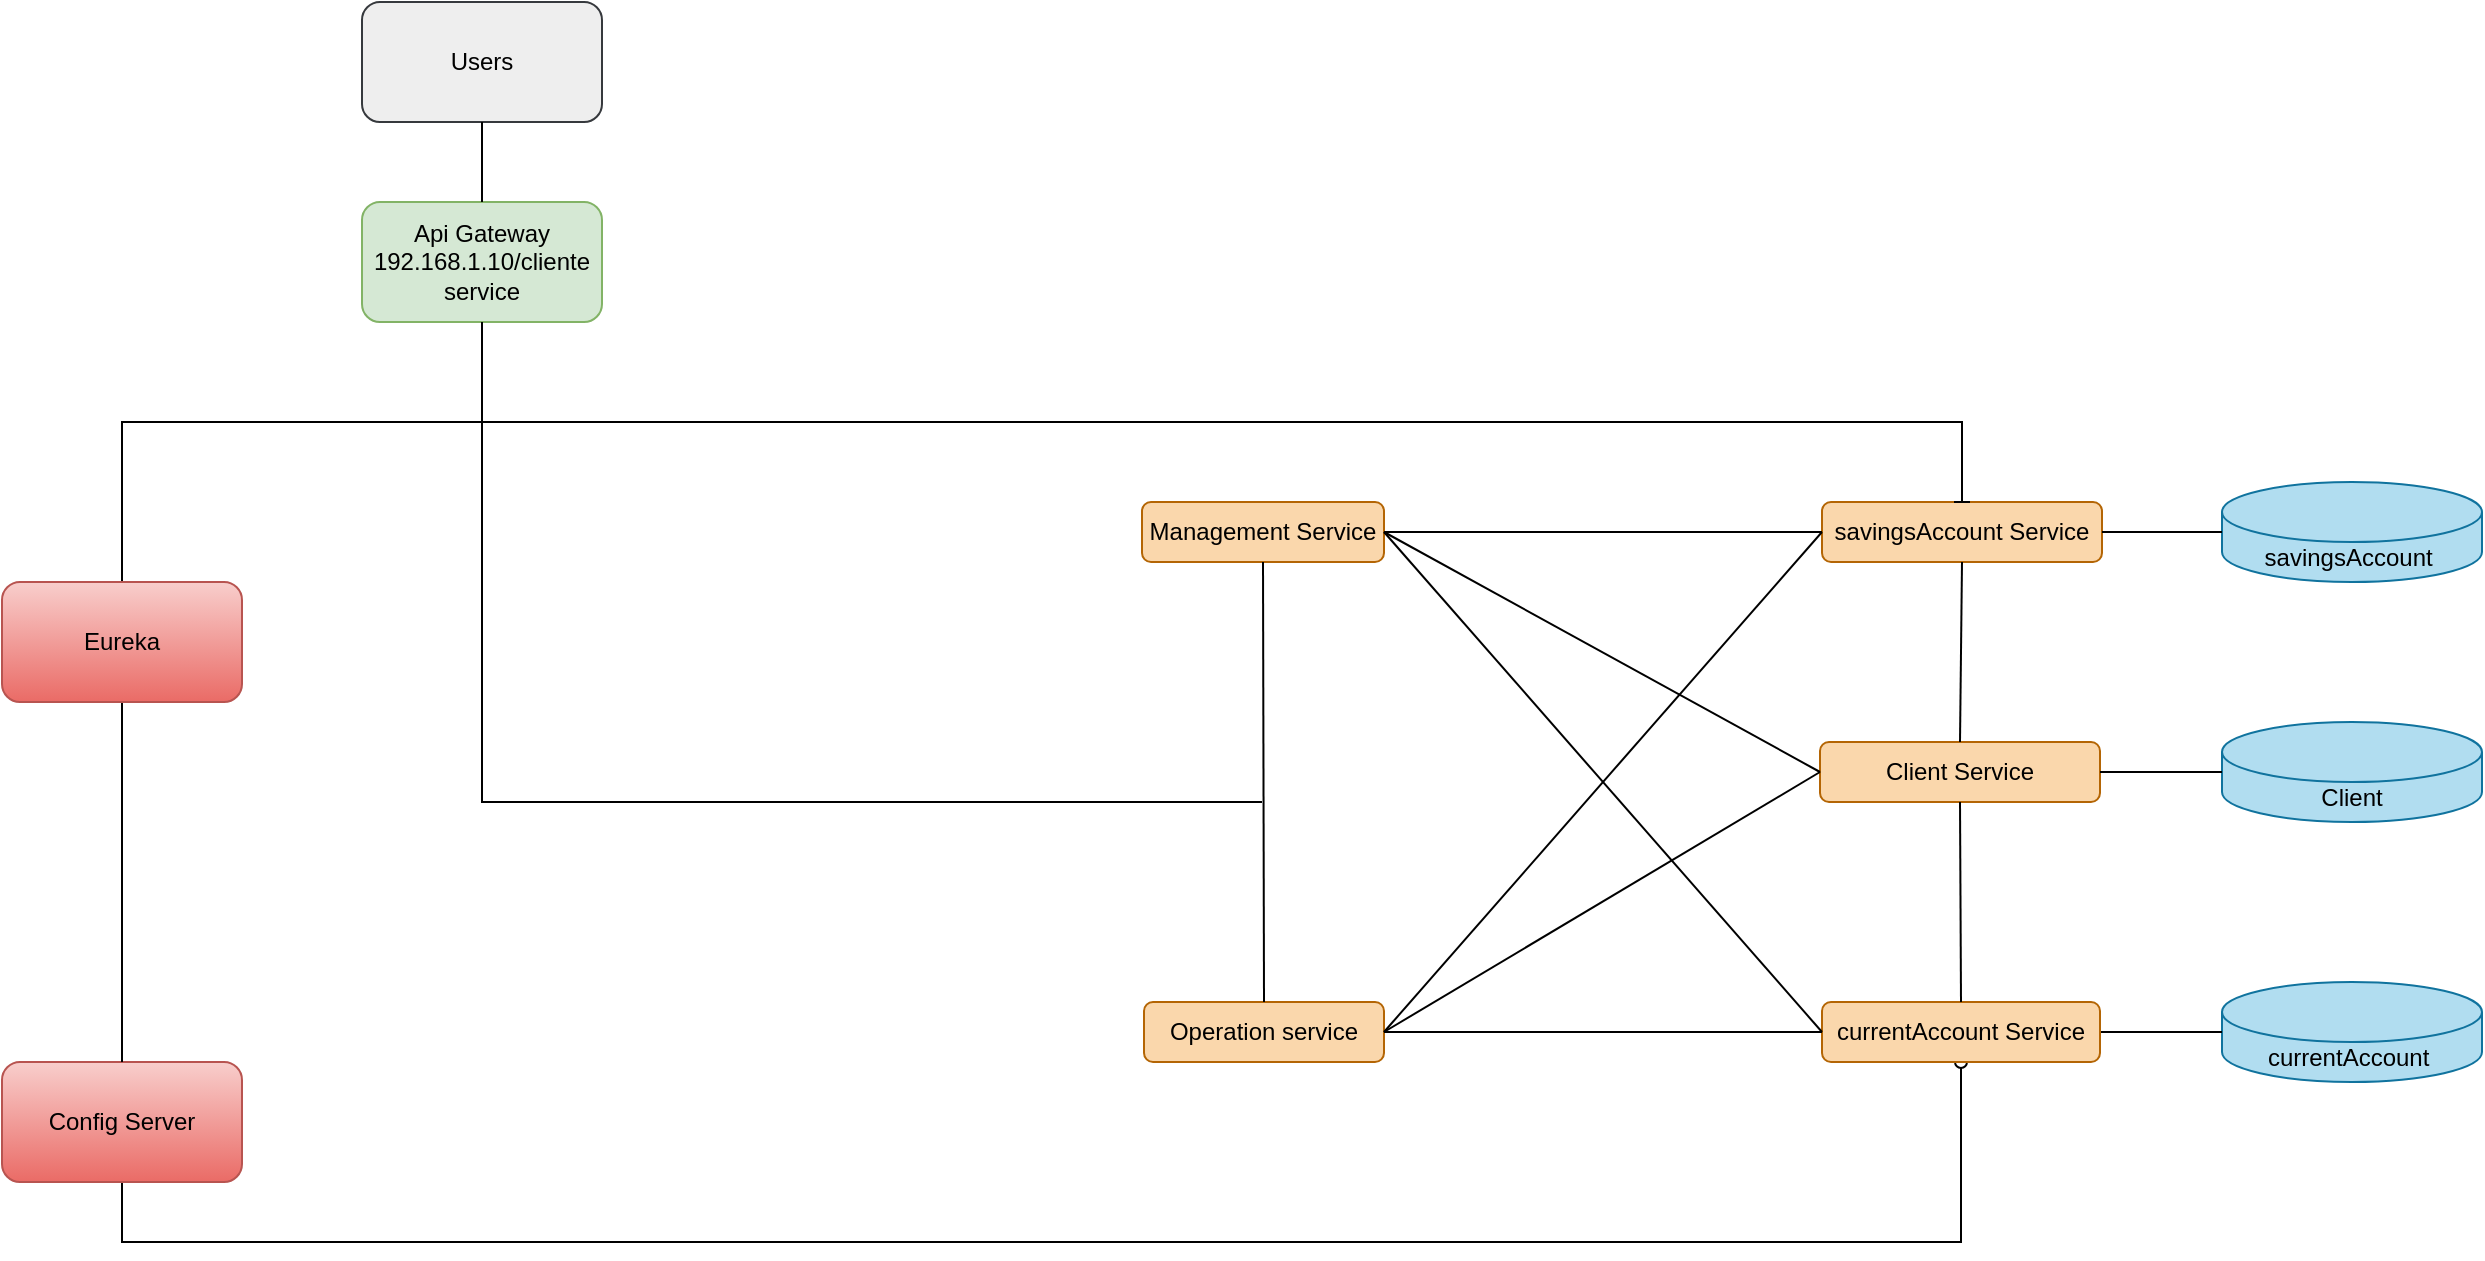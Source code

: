<mxfile version="19.0.0" type="device"><diagram id="itarBYFF7BNqtcAF35OI" name="Page-1"><mxGraphModel dx="2125" dy="684" grid="1" gridSize="10" guides="1" tooltips="1" connect="1" arrows="1" fold="1" page="1" pageScale="1" pageWidth="827" pageHeight="1169" math="0" shadow="0"><root><mxCell id="0"/><mxCell id="1" parent="0"/><mxCell id="LBWMY6b4UGYJHC2YobUw-3" value="savingsAccount&amp;nbsp;" style="shape=cylinder3;whiteSpace=wrap;html=1;boundedLbl=1;backgroundOutline=1;size=15;fillColor=#b1ddf0;strokeColor=#10739e;" parent="1" vertex="1"><mxGeometry x="620" y="290" width="130" height="50" as="geometry"/></mxCell><mxCell id="LBWMY6b4UGYJHC2YobUw-5" value="currentAccount&amp;nbsp;" style="shape=cylinder3;whiteSpace=wrap;html=1;boundedLbl=1;backgroundOutline=1;size=15;fillColor=#b1ddf0;strokeColor=#10739e;" parent="1" vertex="1"><mxGeometry x="620" y="540" width="130" height="50" as="geometry"/></mxCell><mxCell id="LBWMY6b4UGYJHC2YobUw-10" value="savingsAccount Service&lt;br&gt;" style="rounded=1;whiteSpace=wrap;html=1;fillColor=#fad7ac;strokeColor=#b46504;" parent="1" vertex="1"><mxGeometry x="420" y="300" width="140" height="30" as="geometry"/></mxCell><mxCell id="LBWMY6b4UGYJHC2YobUw-15" value="Management Service" style="rounded=1;whiteSpace=wrap;html=1;fillColor=#fad7ac;strokeColor=#b46504;" parent="1" vertex="1"><mxGeometry x="80" y="300" width="121" height="30" as="geometry"/></mxCell><mxCell id="LBWMY6b4UGYJHC2YobUw-16" value="Operation service" style="rounded=1;whiteSpace=wrap;html=1;fillColor=#fad7ac;strokeColor=#b46504;" parent="1" vertex="1"><mxGeometry x="81" y="550" width="120" height="30" as="geometry"/></mxCell><mxCell id="YmCmsYUd1AJkOyMbVIhM-13" style="edgeStyle=orthogonalEdgeStyle;orthogonalLoop=1;jettySize=auto;html=1;entryX=0.5;entryY=1;entryDx=0;entryDy=0;strokeColor=default;rounded=0;endArrow=oval;endFill=0;exitX=0.5;exitY=1;exitDx=0;exitDy=0;" parent="1" source="LBWMY6b4UGYJHC2YobUw-35" target="YmCmsYUd1AJkOyMbVIhM-12" edge="1"><mxGeometry relative="1" as="geometry"><Array as="points"><mxPoint x="-430" y="670"/><mxPoint x="490" y="670"/></Array><mxPoint x="412" y="667" as="targetPoint"/></mxGeometry></mxCell><mxCell id="LBWMY6b4UGYJHC2YobUw-35" value="Config Server" style="rounded=1;whiteSpace=wrap;html=1;fillColor=#f8cecc;gradientColor=#ea6b66;strokeColor=#b85450;" parent="1" vertex="1"><mxGeometry x="-490" y="580" width="120" height="60" as="geometry"/></mxCell><mxCell id="LBWMY6b4UGYJHC2YobUw-36" value="" style="endArrow=none;html=1;rounded=0;exitX=0.5;exitY=1;exitDx=0;exitDy=0;entryX=0.5;entryY=0;entryDx=0;entryDy=0;" parent="1" source="LBWMY6b4UGYJHC2YobUw-34" target="LBWMY6b4UGYJHC2YobUw-35" edge="1"><mxGeometry width="50" height="50" relative="1" as="geometry"><mxPoint x="540" y="410" as="sourcePoint"/><mxPoint x="590" y="360" as="targetPoint"/></mxGeometry></mxCell><mxCell id="LBWMY6b4UGYJHC2YobUw-39" value="Api Gateway&lt;br&gt;192.168.1.10/cliente service" style="rounded=1;whiteSpace=wrap;html=1;fillColor=#d5e8d4;strokeColor=#82b366;" parent="1" vertex="1"><mxGeometry x="-310" y="150" width="120" height="60" as="geometry"/></mxCell><mxCell id="LBWMY6b4UGYJHC2YobUw-43" value="Users" style="rounded=1;whiteSpace=wrap;html=1;fillColor=#eeeeee;strokeColor=#36393d;" parent="1" vertex="1"><mxGeometry x="-310" y="50" width="120" height="60" as="geometry"/></mxCell><mxCell id="LBWMY6b4UGYJHC2YobUw-46" value="" style="endArrow=none;html=1;rounded=0;entryX=0;entryY=0.5;entryDx=0;entryDy=0;entryPerimeter=0;exitX=1;exitY=0.5;exitDx=0;exitDy=0;" parent="1" source="LBWMY6b4UGYJHC2YobUw-10" target="LBWMY6b4UGYJHC2YobUw-3" edge="1"><mxGeometry width="50" height="50" relative="1" as="geometry"><mxPoint x="560" y="300" as="sourcePoint"/><mxPoint x="610" y="250" as="targetPoint"/></mxGeometry></mxCell><mxCell id="LBWMY6b4UGYJHC2YobUw-47" value="" style="endArrow=none;html=1;rounded=0;entryX=0;entryY=0.5;entryDx=0;entryDy=0;entryPerimeter=0;exitX=1;exitY=0.5;exitDx=0;exitDy=0;" parent="1" source="YmCmsYUd1AJkOyMbVIhM-12" target="LBWMY6b4UGYJHC2YobUw-5" edge="1"><mxGeometry width="50" height="50" relative="1" as="geometry"><mxPoint x="550" y="325" as="sourcePoint"/><mxPoint x="620" y="310" as="targetPoint"/></mxGeometry></mxCell><mxCell id="YmCmsYUd1AJkOyMbVIhM-12" value="currentAccount Service" style="rounded=1;whiteSpace=wrap;html=1;fillColor=#fad7ac;strokeColor=#b46504;" parent="1" vertex="1"><mxGeometry x="420" y="550" width="139" height="30" as="geometry"/></mxCell><mxCell id="YmCmsYUd1AJkOyMbVIhM-14" value="" style="endArrow=none;html=1;rounded=0;strokeColor=default;exitX=1;exitY=0.5;exitDx=0;exitDy=0;entryX=0;entryY=0.5;entryDx=0;entryDy=0;" parent="1" source="LBWMY6b4UGYJHC2YobUw-15" target="LBWMY6b4UGYJHC2YobUw-10" edge="1"><mxGeometry width="50" height="50" relative="1" as="geometry"><mxPoint x="240" y="600" as="sourcePoint"/><mxPoint x="320" y="300" as="targetPoint"/></mxGeometry></mxCell><mxCell id="YmCmsYUd1AJkOyMbVIhM-15" value="" style="endArrow=none;html=1;rounded=0;strokeColor=default;entryX=0;entryY=0.5;entryDx=0;entryDy=0;exitX=1;exitY=0.5;exitDx=0;exitDy=0;" parent="1" source="LBWMY6b4UGYJHC2YobUw-15" target="YmCmsYUd1AJkOyMbVIhM-12" edge="1"><mxGeometry width="50" height="50" relative="1" as="geometry"><mxPoint x="270" y="320" as="sourcePoint"/><mxPoint x="290" y="550" as="targetPoint"/></mxGeometry></mxCell><mxCell id="YmCmsYUd1AJkOyMbVIhM-22" value="" style="endArrow=none;html=1;rounded=0;strokeColor=default;entryX=0;entryY=0.5;entryDx=0;entryDy=0;exitX=1;exitY=0.5;exitDx=0;exitDy=0;" parent="1" source="LBWMY6b4UGYJHC2YobUw-16" target="YmCmsYUd1AJkOyMbVIhM-12" edge="1"><mxGeometry width="50" height="50" relative="1" as="geometry"><mxPoint x="220" y="470" as="sourcePoint"/><mxPoint x="290" y="550" as="targetPoint"/></mxGeometry></mxCell><mxCell id="YmCmsYUd1AJkOyMbVIhM-29" value="Client Service" style="rounded=1;whiteSpace=wrap;html=1;fillColor=#fad7ac;strokeColor=#b46504;" parent="1" vertex="1"><mxGeometry x="419" y="420" width="140" height="30" as="geometry"/></mxCell><mxCell id="YmCmsYUd1AJkOyMbVIhM-36" value="Client" style="shape=cylinder3;whiteSpace=wrap;html=1;boundedLbl=1;backgroundOutline=1;size=15;fillColor=#b1ddf0;strokeColor=#10739e;" parent="1" vertex="1"><mxGeometry x="620" y="410" width="130" height="50" as="geometry"/></mxCell><mxCell id="gIk-H6oMreiUlqklhvIc-15" style="edgeStyle=orthogonalEdgeStyle;rounded=0;orthogonalLoop=1;jettySize=auto;html=1;entryX=0.5;entryY=0;entryDx=0;entryDy=0;endArrow=baseDash;endFill=0;" parent="1" source="LBWMY6b4UGYJHC2YobUw-34" target="LBWMY6b4UGYJHC2YobUw-10" edge="1"><mxGeometry relative="1" as="geometry"><Array as="points"><mxPoint x="-430" y="260"/><mxPoint x="490" y="260"/></Array></mxGeometry></mxCell><mxCell id="LBWMY6b4UGYJHC2YobUw-34" value="Eureka" style="rounded=1;whiteSpace=wrap;html=1;fillColor=#f8cecc;gradientColor=#ea6b66;strokeColor=#b85450;" parent="1" vertex="1"><mxGeometry x="-490" y="340" width="120" height="60" as="geometry"/></mxCell><mxCell id="YmCmsYUd1AJkOyMbVIhM-43" value="" style="endArrow=none;html=1;rounded=0;strokeColor=default;entryX=0.5;entryY=1;entryDx=0;entryDy=0;exitX=0.5;exitY=0;exitDx=0;exitDy=0;" parent="1" source="LBWMY6b4UGYJHC2YobUw-39" target="LBWMY6b4UGYJHC2YobUw-43" edge="1"><mxGeometry width="50" height="50" relative="1" as="geometry"><mxPoint x="60" y="500" as="sourcePoint"/><mxPoint x="110" y="450" as="targetPoint"/></mxGeometry></mxCell><mxCell id="gIk-H6oMreiUlqklhvIc-13" value="" style="endArrow=none;html=1;rounded=0;strokeColor=default;entryX=0;entryY=0.5;entryDx=0;entryDy=0;exitX=1;exitY=0.5;exitDx=0;exitDy=0;" parent="1" source="LBWMY6b4UGYJHC2YobUw-16" target="LBWMY6b4UGYJHC2YobUw-10" edge="1"><mxGeometry width="50" height="50" relative="1" as="geometry"><mxPoint x="211" y="340" as="sourcePoint"/><mxPoint x="430" y="575" as="targetPoint"/></mxGeometry></mxCell><mxCell id="Dms3zduzOBim8y0yUwfI-1" value="" style="endArrow=none;html=1;rounded=0;exitX=1;exitY=0.5;exitDx=0;exitDy=0;entryX=0;entryY=0.5;entryDx=0;entryDy=0;" edge="1" parent="1" source="LBWMY6b4UGYJHC2YobUw-15" target="YmCmsYUd1AJkOyMbVIhM-29"><mxGeometry width="50" height="50" relative="1" as="geometry"><mxPoint x="410" y="480" as="sourcePoint"/><mxPoint x="460" y="430" as="targetPoint"/></mxGeometry></mxCell><mxCell id="Dms3zduzOBim8y0yUwfI-2" value="" style="endArrow=none;html=1;rounded=0;exitX=1;exitY=0.5;exitDx=0;exitDy=0;entryX=0;entryY=0.5;entryDx=0;entryDy=0;" edge="1" parent="1" source="LBWMY6b4UGYJHC2YobUw-16" target="YmCmsYUd1AJkOyMbVIhM-29"><mxGeometry width="50" height="50" relative="1" as="geometry"><mxPoint x="130" y="490" as="sourcePoint"/><mxPoint x="180" y="440" as="targetPoint"/></mxGeometry></mxCell><mxCell id="Dms3zduzOBim8y0yUwfI-3" value="" style="endArrow=none;html=1;rounded=0;entryX=0;entryY=0.5;entryDx=0;entryDy=0;entryPerimeter=0;exitX=1;exitY=0.5;exitDx=0;exitDy=0;" edge="1" parent="1" source="YmCmsYUd1AJkOyMbVIhM-29" target="YmCmsYUd1AJkOyMbVIhM-36"><mxGeometry width="50" height="50" relative="1" as="geometry"><mxPoint x="130" y="490" as="sourcePoint"/><mxPoint x="180" y="440" as="targetPoint"/></mxGeometry></mxCell><mxCell id="Dms3zduzOBim8y0yUwfI-4" value="" style="endArrow=none;html=1;rounded=0;entryX=0.5;entryY=1;entryDx=0;entryDy=0;exitX=0.5;exitY=0;exitDx=0;exitDy=0;" edge="1" parent="1" source="LBWMY6b4UGYJHC2YobUw-16" target="LBWMY6b4UGYJHC2YobUw-15"><mxGeometry width="50" height="50" relative="1" as="geometry"><mxPoint x="130" y="490" as="sourcePoint"/><mxPoint x="180" y="440" as="targetPoint"/></mxGeometry></mxCell><mxCell id="Dms3zduzOBim8y0yUwfI-5" value="" style="endArrow=none;html=1;rounded=0;entryX=0.5;entryY=1;entryDx=0;entryDy=0;" edge="1" parent="1" target="LBWMY6b4UGYJHC2YobUw-39"><mxGeometry width="50" height="50" relative="1" as="geometry"><mxPoint x="140" y="450" as="sourcePoint"/><mxPoint x="180" y="440" as="targetPoint"/><Array as="points"><mxPoint x="-250" y="450"/></Array></mxGeometry></mxCell><mxCell id="Dms3zduzOBim8y0yUwfI-6" value="" style="endArrow=none;html=1;rounded=0;entryX=0.5;entryY=1;entryDx=0;entryDy=0;exitX=0.5;exitY=0;exitDx=0;exitDy=0;" edge="1" parent="1" source="YmCmsYUd1AJkOyMbVIhM-29" target="LBWMY6b4UGYJHC2YobUw-10"><mxGeometry width="50" height="50" relative="1" as="geometry"><mxPoint x="130" y="490" as="sourcePoint"/><mxPoint x="180" y="440" as="targetPoint"/></mxGeometry></mxCell><mxCell id="Dms3zduzOBim8y0yUwfI-7" value="" style="endArrow=none;html=1;rounded=0;entryX=0.5;entryY=1;entryDx=0;entryDy=0;exitX=0.5;exitY=0;exitDx=0;exitDy=0;" edge="1" parent="1" source="YmCmsYUd1AJkOyMbVIhM-12" target="YmCmsYUd1AJkOyMbVIhM-29"><mxGeometry width="50" height="50" relative="1" as="geometry"><mxPoint x="130" y="490" as="sourcePoint"/><mxPoint x="180" y="440" as="targetPoint"/></mxGeometry></mxCell></root></mxGraphModel></diagram></mxfile>